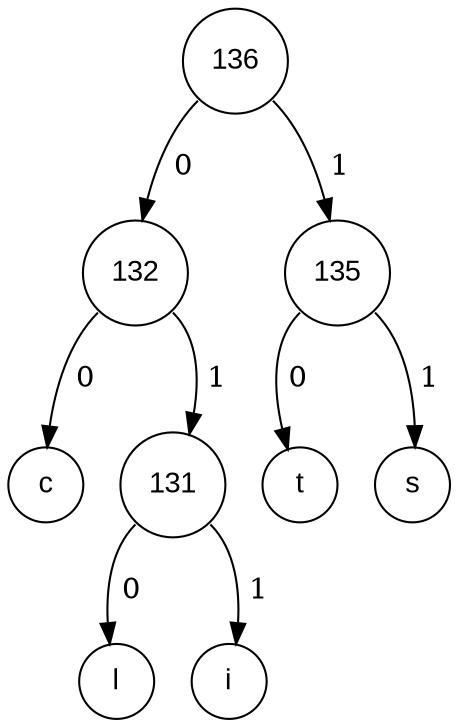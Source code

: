digraph POT_test {
node [fontname="Arial", shape="circle", width=0.5];
136 [label = "136"]
132 [label = "132"]
99 [label = "c"]
131 [label = "131"]
108 [label = "l"]
105 [label = "i"]
131:sw -> 108 [label = " 0"]
131:se -> 105 [label = " 1"]
132:sw -> 99 [label = " 0"]
132:se -> 131 [label = " 1"]
135 [label = "135"]
116 [label = "t"]
115 [label = "s"]
135:sw -> 116 [label = " 0"]
135:se -> 115 [label = " 1"]
136:sw -> 132 [label = " 0"]
136:se -> 135 [label = " 1"]
}

